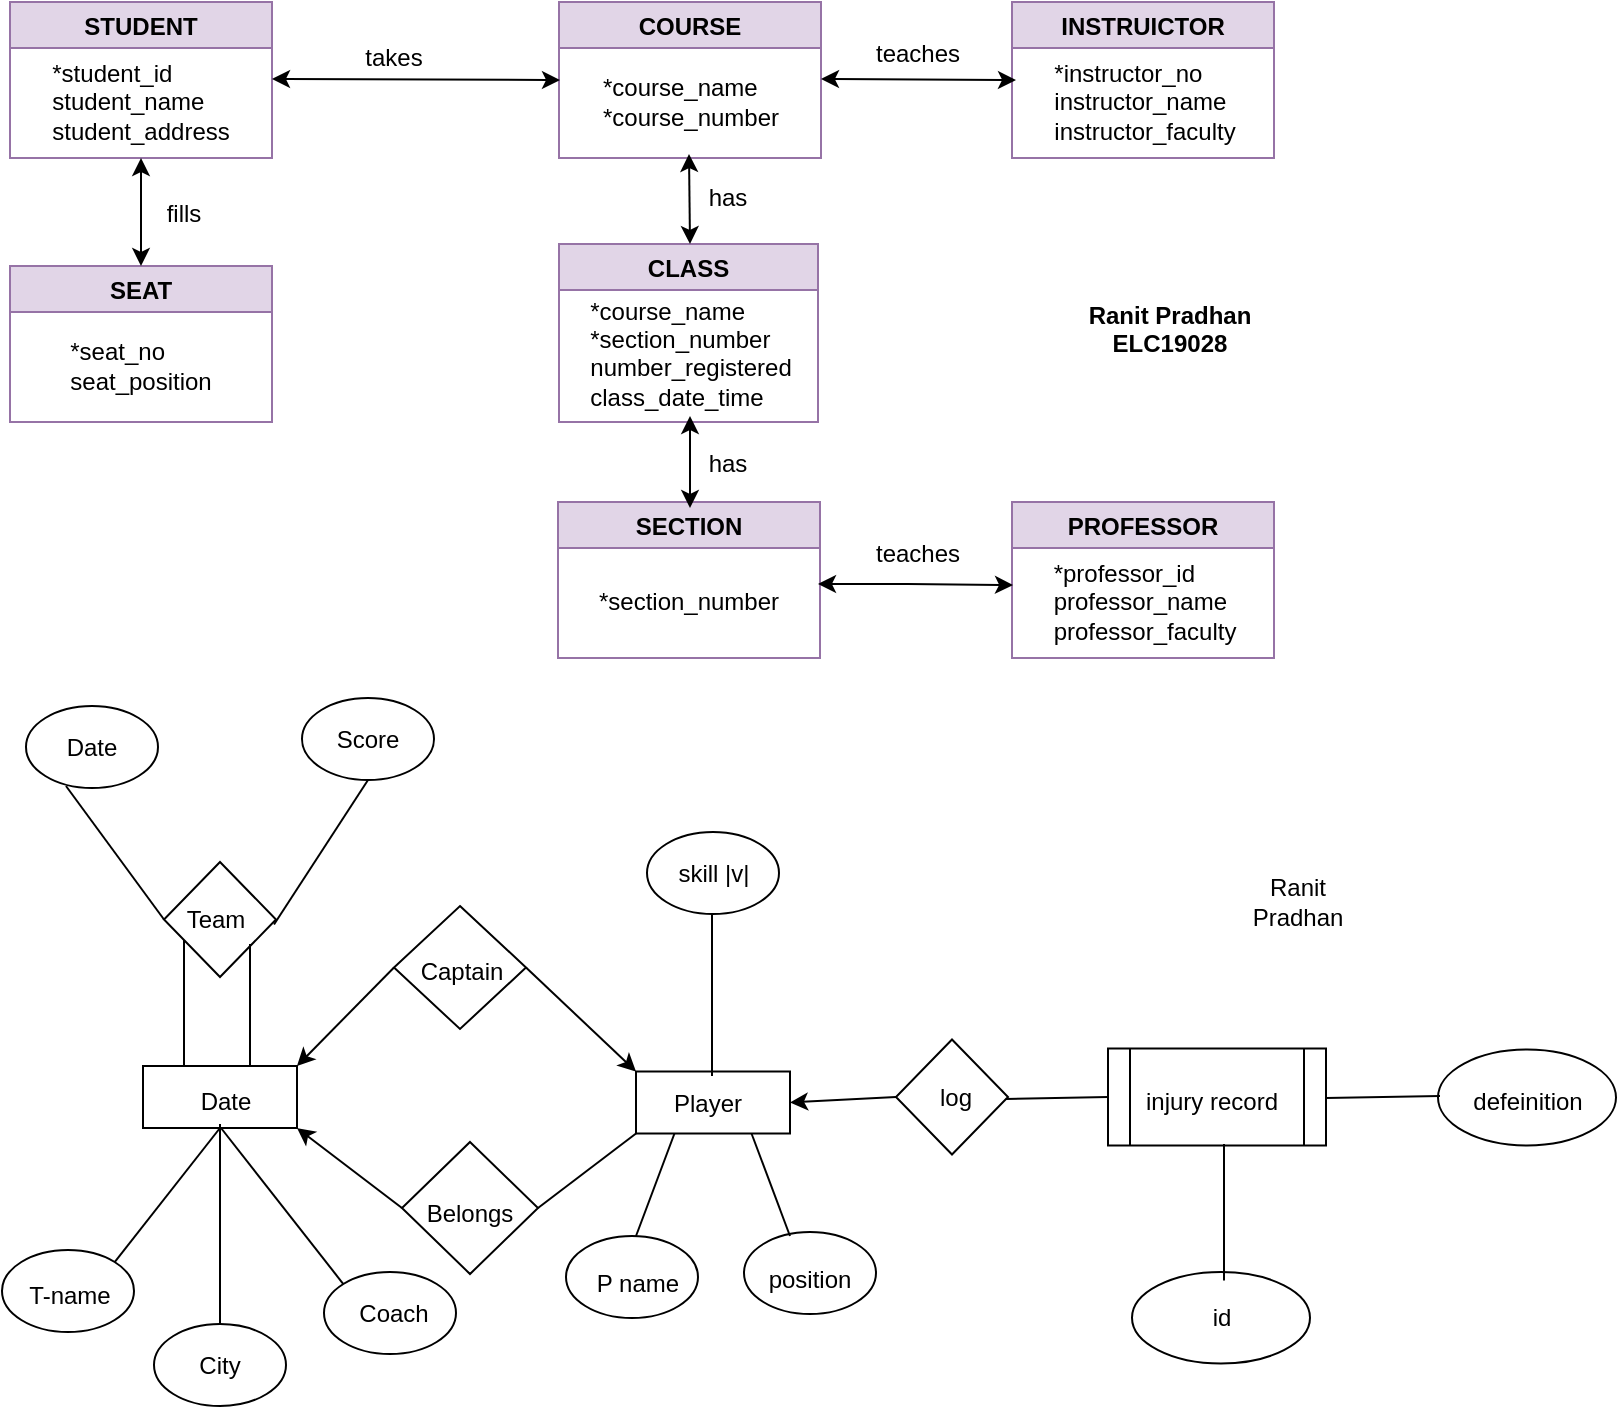 <mxfile version="16.5.6" type="github">
  <diagram id="NNdJHqBH9D12fwPxONFa" name="Page-1">
    <mxGraphModel dx="974" dy="551" grid="0" gridSize="10" guides="1" tooltips="1" connect="1" arrows="1" fold="1" page="1" pageScale="1" pageWidth="850" pageHeight="1100" math="0" shadow="0">
      <root>
        <mxCell id="0" />
        <mxCell id="1" parent="0" />
        <mxCell id="EjGBcRymK41cddXluUsa-5" value="STUDENT" style="swimlane;fillColor=#e1d5e7;strokeColor=#9673a6;" vertex="1" parent="1">
          <mxGeometry x="20" y="150" width="131" height="78" as="geometry" />
        </mxCell>
        <mxCell id="EjGBcRymK41cddXluUsa-6" value="&lt;div align=&quot;justify&quot;&gt;*student_id&lt;/div&gt;&lt;div align=&quot;justify&quot;&gt;student_name&lt;/div&gt;&lt;div align=&quot;justify&quot;&gt;student_address&lt;br&gt;&lt;/div&gt;" style="text;html=1;align=center;verticalAlign=middle;resizable=0;points=[];autosize=1;strokeColor=none;fillColor=none;" vertex="1" parent="EjGBcRymK41cddXluUsa-5">
          <mxGeometry x="16" y="27" width="98" height="46" as="geometry" />
        </mxCell>
        <mxCell id="EjGBcRymK41cddXluUsa-9" value="SEAT" style="swimlane;fillColor=#e1d5e7;strokeColor=#9673a6;" vertex="1" parent="1">
          <mxGeometry x="20" y="282" width="131" height="78" as="geometry" />
        </mxCell>
        <mxCell id="EjGBcRymK41cddXluUsa-10" value="&lt;div align=&quot;justify&quot;&gt;*seat_no&lt;/div&gt;&lt;div align=&quot;justify&quot;&gt;seat_position&lt;br&gt;&lt;/div&gt;" style="text;html=1;align=center;verticalAlign=middle;resizable=0;points=[];autosize=1;strokeColor=none;fillColor=none;" vertex="1" parent="EjGBcRymK41cddXluUsa-9">
          <mxGeometry x="25" y="34" width="80" height="32" as="geometry" />
        </mxCell>
        <mxCell id="EjGBcRymK41cddXluUsa-11" value="COURSE" style="swimlane;fillColor=#e1d5e7;strokeColor=#9673a6;" vertex="1" parent="1">
          <mxGeometry x="294.5" y="150" width="131" height="78" as="geometry" />
        </mxCell>
        <mxCell id="EjGBcRymK41cddXluUsa-12" value="&lt;div align=&quot;justify&quot;&gt;*course_name&lt;/div&gt;&lt;div align=&quot;justify&quot;&gt;*course_number&lt;br&gt;&lt;/div&gt;" style="text;html=1;align=center;verticalAlign=middle;resizable=0;points=[];autosize=1;strokeColor=none;fillColor=none;" vertex="1" parent="EjGBcRymK41cddXluUsa-11">
          <mxGeometry x="16" y="34" width="98" height="32" as="geometry" />
        </mxCell>
        <mxCell id="EjGBcRymK41cddXluUsa-13" value="CLASS" style="swimlane;fillColor=#e1d5e7;strokeColor=#9673a6;" vertex="1" parent="1">
          <mxGeometry x="294.5" y="271" width="129.5" height="89" as="geometry" />
        </mxCell>
        <mxCell id="EjGBcRymK41cddXluUsa-14" value="&lt;div align=&quot;justify&quot;&gt;*course_name&lt;/div&gt;&lt;div align=&quot;justify&quot;&gt;*section_number&lt;/div&gt;&lt;div align=&quot;justify&quot;&gt;number_registered&lt;/div&gt;&lt;div align=&quot;justify&quot;&gt;class_date_time&lt;br&gt;&lt;/div&gt;&lt;div align=&quot;justify&quot;&gt;&lt;br&gt;&lt;/div&gt;" style="text;html=1;align=center;verticalAlign=middle;resizable=0;points=[];autosize=1;strokeColor=none;fillColor=none;" vertex="1" parent="EjGBcRymK41cddXluUsa-13">
          <mxGeometry x="10" y="25" width="110" height="74" as="geometry" />
        </mxCell>
        <mxCell id="EjGBcRymK41cddXluUsa-15" value="SECTION" style="swimlane;fillColor=#e1d5e7;strokeColor=#9673a6;" vertex="1" parent="1">
          <mxGeometry x="294" y="400" width="131" height="78" as="geometry" />
        </mxCell>
        <mxCell id="EjGBcRymK41cddXluUsa-16" value="*section_number" style="text;html=1;align=center;verticalAlign=middle;resizable=0;points=[];autosize=1;strokeColor=none;fillColor=none;" vertex="1" parent="EjGBcRymK41cddXluUsa-15">
          <mxGeometry x="15" y="41" width="100" height="18" as="geometry" />
        </mxCell>
        <mxCell id="EjGBcRymK41cddXluUsa-17" value="INSTRUICTOR" style="swimlane;fillColor=#e1d5e7;strokeColor=#9673a6;startSize=23;" vertex="1" parent="1">
          <mxGeometry x="521" y="150" width="131" height="78" as="geometry" />
        </mxCell>
        <mxCell id="EjGBcRymK41cddXluUsa-18" value="&lt;div align=&quot;justify&quot;&gt;*instructor_no&lt;/div&gt;&lt;div align=&quot;justify&quot;&gt;instructor_name&lt;/div&gt;&lt;div align=&quot;justify&quot;&gt;&lt;div&gt;instructor_faculty&lt;/div&gt;&lt;/div&gt;" style="text;html=1;align=center;verticalAlign=middle;resizable=0;points=[];autosize=1;strokeColor=none;fillColor=none;" vertex="1" parent="EjGBcRymK41cddXluUsa-17">
          <mxGeometry x="15" y="27" width="101" height="46" as="geometry" />
        </mxCell>
        <mxCell id="EjGBcRymK41cddXluUsa-19" value="PROFESSOR" style="swimlane;fillColor=#e1d5e7;strokeColor=#9673a6;" vertex="1" parent="1">
          <mxGeometry x="521" y="400" width="131" height="78" as="geometry" />
        </mxCell>
        <mxCell id="EjGBcRymK41cddXluUsa-20" value="&lt;div align=&quot;justify&quot;&gt;*professor_id&lt;/div&gt;&lt;div align=&quot;justify&quot;&gt;professor_name&lt;/div&gt;&lt;div align=&quot;justify&quot;&gt;professor_faculty&lt;br&gt;&lt;/div&gt;" style="text;html=1;align=center;verticalAlign=middle;resizable=0;points=[];autosize=1;strokeColor=none;fillColor=none;" vertex="1" parent="EjGBcRymK41cddXluUsa-19">
          <mxGeometry x="15" y="27" width="101" height="46" as="geometry" />
        </mxCell>
        <mxCell id="EjGBcRymK41cddXluUsa-45" value="" style="endArrow=classic;startArrow=classic;html=1;rounded=0;shadow=0;sketch=0;entryX=0.5;entryY=1;entryDx=0;entryDy=0;exitX=0.5;exitY=0;exitDx=0;exitDy=0;" edge="1" parent="1" source="EjGBcRymK41cddXluUsa-9" target="EjGBcRymK41cddXluUsa-5">
          <mxGeometry width="50" height="50" relative="1" as="geometry">
            <mxPoint x="158" y="291" as="sourcePoint" />
            <mxPoint x="158" y="221" as="targetPoint" />
          </mxGeometry>
        </mxCell>
        <mxCell id="EjGBcRymK41cddXluUsa-46" value="" style="endArrow=classic;startArrow=classic;html=1;rounded=0;shadow=0;sketch=0;entryX=0.5;entryY=1;entryDx=0;entryDy=0;" edge="1" parent="1">
          <mxGeometry width="50" height="50" relative="1" as="geometry">
            <mxPoint x="295" y="189" as="sourcePoint" />
            <mxPoint x="151" y="188.5" as="targetPoint" />
            <Array as="points" />
          </mxGeometry>
        </mxCell>
        <mxCell id="EjGBcRymK41cddXluUsa-47" value="" style="endArrow=classic;startArrow=classic;html=1;rounded=0;shadow=0;sketch=0;entryX=0.5;entryY=1;entryDx=0;entryDy=0;" edge="1" parent="1">
          <mxGeometry width="50" height="50" relative="1" as="geometry">
            <mxPoint x="523" y="189" as="sourcePoint" />
            <mxPoint x="425.5" y="188.5" as="targetPoint" />
            <Array as="points" />
          </mxGeometry>
        </mxCell>
        <mxCell id="EjGBcRymK41cddXluUsa-48" value="" style="endArrow=classic;startArrow=classic;html=1;rounded=0;shadow=0;sketch=0;entryX=0.5;entryY=1;entryDx=0;entryDy=0;" edge="1" parent="1">
          <mxGeometry width="50" height="50" relative="1" as="geometry">
            <mxPoint x="360" y="271" as="sourcePoint" />
            <mxPoint x="359.5" y="226" as="targetPoint" />
          </mxGeometry>
        </mxCell>
        <mxCell id="EjGBcRymK41cddXluUsa-50" value="" style="endArrow=classic;startArrow=classic;html=1;rounded=0;shadow=0;sketch=0;" edge="1" parent="1">
          <mxGeometry width="50" height="50" relative="1" as="geometry">
            <mxPoint x="360" y="403" as="sourcePoint" />
            <mxPoint x="360" y="357" as="targetPoint" />
            <Array as="points">
              <mxPoint x="360" y="380" />
            </Array>
          </mxGeometry>
        </mxCell>
        <mxCell id="EjGBcRymK41cddXluUsa-51" value="" style="endArrow=classic;startArrow=classic;html=1;rounded=0;shadow=0;sketch=0;entryX=0.5;entryY=1;entryDx=0;entryDy=0;" edge="1" parent="1">
          <mxGeometry width="50" height="50" relative="1" as="geometry">
            <mxPoint x="521.5" y="441.5" as="sourcePoint" />
            <mxPoint x="424" y="441" as="targetPoint" />
            <Array as="points">
              <mxPoint x="469" y="441" />
            </Array>
          </mxGeometry>
        </mxCell>
        <mxCell id="EjGBcRymK41cddXluUsa-52" value="teaches" style="text;html=1;strokeColor=none;fillColor=none;align=center;verticalAlign=middle;whiteSpace=wrap;rounded=0;" vertex="1" parent="1">
          <mxGeometry x="444" y="411" width="60" height="30" as="geometry" />
        </mxCell>
        <mxCell id="EjGBcRymK41cddXluUsa-53" value="teaches" style="text;html=1;strokeColor=none;fillColor=none;align=center;verticalAlign=middle;whiteSpace=wrap;rounded=0;" vertex="1" parent="1">
          <mxGeometry x="444" y="161" width="60" height="30" as="geometry" />
        </mxCell>
        <mxCell id="EjGBcRymK41cddXluUsa-55" value="has" style="text;html=1;strokeColor=none;fillColor=none;align=center;verticalAlign=middle;whiteSpace=wrap;rounded=0;" vertex="1" parent="1">
          <mxGeometry x="349" y="366" width="60" height="30" as="geometry" />
        </mxCell>
        <mxCell id="EjGBcRymK41cddXluUsa-56" value="has" style="text;html=1;strokeColor=none;fillColor=none;align=center;verticalAlign=middle;whiteSpace=wrap;rounded=0;" vertex="1" parent="1">
          <mxGeometry x="349" y="233" width="60" height="30" as="geometry" />
        </mxCell>
        <mxCell id="EjGBcRymK41cddXluUsa-57" value="takes" style="text;html=1;strokeColor=none;fillColor=none;align=center;verticalAlign=middle;whiteSpace=wrap;rounded=0;" vertex="1" parent="1">
          <mxGeometry x="182" y="163" width="60" height="30" as="geometry" />
        </mxCell>
        <mxCell id="EjGBcRymK41cddXluUsa-58" value="fills" style="text;html=1;strokeColor=none;fillColor=none;align=center;verticalAlign=middle;whiteSpace=wrap;rounded=0;" vertex="1" parent="1">
          <mxGeometry x="77" y="241" width="60" height="30" as="geometry" />
        </mxCell>
        <mxCell id="EjGBcRymK41cddXluUsa-59" value="&lt;div&gt;&lt;b&gt;Ranit Pradhan&lt;/b&gt;&lt;/div&gt;&lt;div&gt;&lt;b&gt;ELC19028&lt;br&gt;&lt;/b&gt;&lt;/div&gt;&lt;div&gt;&lt;b&gt;&lt;br&gt;&lt;/b&gt;&lt;/div&gt;" style="text;html=1;strokeColor=none;fillColor=none;align=center;verticalAlign=middle;whiteSpace=wrap;rounded=0;" vertex="1" parent="1">
          <mxGeometry x="532" y="287.75" width="136" height="66.5" as="geometry" />
        </mxCell>
        <mxCell id="EjGBcRymK41cddXluUsa-60" value="" style="rounded=0;whiteSpace=wrap;html=1;gradientColor=none;" vertex="1" parent="1">
          <mxGeometry x="86.5" y="682" width="77" height="31" as="geometry" />
        </mxCell>
        <mxCell id="EjGBcRymK41cddXluUsa-61" value="" style="rounded=0;whiteSpace=wrap;html=1;gradientColor=none;" vertex="1" parent="1">
          <mxGeometry x="333" y="684.75" width="77" height="31" as="geometry" />
        </mxCell>
        <mxCell id="EjGBcRymK41cddXluUsa-95" style="edgeStyle=none;rounded=0;sketch=0;orthogonalLoop=1;jettySize=auto;html=1;exitX=0;exitY=0.5;exitDx=0;exitDy=0;entryX=1;entryY=0.5;entryDx=0;entryDy=0;shadow=0;" edge="1" parent="1" source="EjGBcRymK41cddXluUsa-63" target="EjGBcRymK41cddXluUsa-61">
          <mxGeometry relative="1" as="geometry" />
        </mxCell>
        <mxCell id="EjGBcRymK41cddXluUsa-63" value="" style="rhombus;whiteSpace=wrap;html=1;gradientColor=none;" vertex="1" parent="1">
          <mxGeometry x="463" y="668.75" width="56" height="57.5" as="geometry" />
        </mxCell>
        <mxCell id="EjGBcRymK41cddXluUsa-64" value="" style="shape=process;whiteSpace=wrap;html=1;backgroundOutline=1;gradientColor=none;" vertex="1" parent="1">
          <mxGeometry x="569" y="673.25" width="109" height="48.5" as="geometry" />
        </mxCell>
        <mxCell id="EjGBcRymK41cddXluUsa-65" value="" style="ellipse;whiteSpace=wrap;html=1;gradientColor=none;" vertex="1" parent="1">
          <mxGeometry x="734" y="673.75" width="89" height="48" as="geometry" />
        </mxCell>
        <mxCell id="EjGBcRymK41cddXluUsa-66" value="" style="ellipse;whiteSpace=wrap;html=1;gradientColor=none;" vertex="1" parent="1">
          <mxGeometry x="581" y="785" width="89" height="45.75" as="geometry" />
        </mxCell>
        <mxCell id="EjGBcRymK41cddXluUsa-68" value="" style="ellipse;whiteSpace=wrap;html=1;gradientColor=none;" vertex="1" parent="1">
          <mxGeometry x="16" y="774" width="66" height="41" as="geometry" />
        </mxCell>
        <mxCell id="EjGBcRymK41cddXluUsa-69" value="" style="ellipse;whiteSpace=wrap;html=1;gradientColor=none;" vertex="1" parent="1">
          <mxGeometry x="92" y="811" width="66" height="41" as="geometry" />
        </mxCell>
        <mxCell id="EjGBcRymK41cddXluUsa-70" value="" style="ellipse;whiteSpace=wrap;html=1;gradientColor=none;" vertex="1" parent="1">
          <mxGeometry x="177" y="785" width="66" height="41" as="geometry" />
        </mxCell>
        <mxCell id="EjGBcRymK41cddXluUsa-85" style="edgeStyle=none;rounded=0;sketch=0;orthogonalLoop=1;jettySize=auto;html=1;exitX=0;exitY=0.5;exitDx=0;exitDy=0;entryX=1;entryY=0;entryDx=0;entryDy=0;shadow=0;" edge="1" parent="1" source="EjGBcRymK41cddXluUsa-71" target="EjGBcRymK41cddXluUsa-60">
          <mxGeometry relative="1" as="geometry" />
        </mxCell>
        <mxCell id="EjGBcRymK41cddXluUsa-87" style="edgeStyle=none;rounded=0;sketch=0;orthogonalLoop=1;jettySize=auto;html=1;exitX=1;exitY=0.5;exitDx=0;exitDy=0;entryX=0;entryY=0;entryDx=0;entryDy=0;shadow=0;" edge="1" parent="1" source="EjGBcRymK41cddXluUsa-71" target="EjGBcRymK41cddXluUsa-61">
          <mxGeometry relative="1" as="geometry" />
        </mxCell>
        <mxCell id="EjGBcRymK41cddXluUsa-71" value="" style="rhombus;whiteSpace=wrap;html=1;gradientColor=none;" vertex="1" parent="1">
          <mxGeometry x="212" y="602" width="66" height="61.5" as="geometry" />
        </mxCell>
        <mxCell id="EjGBcRymK41cddXluUsa-86" style="edgeStyle=none;rounded=0;sketch=0;orthogonalLoop=1;jettySize=auto;html=1;exitX=0;exitY=0.5;exitDx=0;exitDy=0;entryX=1;entryY=1;entryDx=0;entryDy=0;shadow=0;" edge="1" parent="1" source="EjGBcRymK41cddXluUsa-72" target="EjGBcRymK41cddXluUsa-60">
          <mxGeometry relative="1" as="geometry" />
        </mxCell>
        <mxCell id="EjGBcRymK41cddXluUsa-72" value="" style="rhombus;whiteSpace=wrap;html=1;gradientColor=none;" vertex="1" parent="1">
          <mxGeometry x="216" y="720" width="68" height="66" as="geometry" />
        </mxCell>
        <mxCell id="EjGBcRymK41cddXluUsa-77" value="" style="endArrow=none;html=1;rounded=0;shadow=0;sketch=0;entryX=0;entryY=0;entryDx=0;entryDy=0;" edge="1" parent="1" target="EjGBcRymK41cddXluUsa-70">
          <mxGeometry width="50" height="50" relative="1" as="geometry">
            <mxPoint x="125.5" y="713" as="sourcePoint" />
            <mxPoint x="163.5" y="745.12" as="targetPoint" />
          </mxGeometry>
        </mxCell>
        <mxCell id="EjGBcRymK41cddXluUsa-78" value="" style="endArrow=none;html=1;rounded=0;shadow=0;sketch=0;exitX=0.5;exitY=0;exitDx=0;exitDy=0;" edge="1" parent="1" source="EjGBcRymK41cddXluUsa-69">
          <mxGeometry width="50" height="50" relative="1" as="geometry">
            <mxPoint x="124.5" y="780" as="sourcePoint" />
            <mxPoint x="125" y="711" as="targetPoint" />
          </mxGeometry>
        </mxCell>
        <mxCell id="EjGBcRymK41cddXluUsa-79" value="" style="endArrow=none;html=1;rounded=0;shadow=0;sketch=0;entryX=0.5;entryY=1;entryDx=0;entryDy=0;exitX=1;exitY=0;exitDx=0;exitDy=0;" edge="1" parent="1" source="EjGBcRymK41cddXluUsa-68" target="EjGBcRymK41cddXluUsa-60">
          <mxGeometry width="50" height="50" relative="1" as="geometry">
            <mxPoint x="55" y="720" as="sourcePoint" />
            <mxPoint x="115.879" y="798.184" as="targetPoint" />
          </mxGeometry>
        </mxCell>
        <mxCell id="EjGBcRymK41cddXluUsa-80" value="" style="rhombus;whiteSpace=wrap;html=1;gradientColor=none;" vertex="1" parent="1">
          <mxGeometry x="97" y="580" width="56" height="57.5" as="geometry" />
        </mxCell>
        <mxCell id="EjGBcRymK41cddXluUsa-83" value="" style="endArrow=none;html=1;rounded=0;shadow=0;sketch=0;" edge="1" parent="1">
          <mxGeometry width="50" height="50" relative="1" as="geometry">
            <mxPoint x="140" y="682" as="sourcePoint" />
            <mxPoint x="140" y="621" as="targetPoint" />
          </mxGeometry>
        </mxCell>
        <mxCell id="EjGBcRymK41cddXluUsa-84" value="" style="endArrow=none;html=1;rounded=0;shadow=0;sketch=0;" edge="1" parent="1">
          <mxGeometry width="50" height="50" relative="1" as="geometry">
            <mxPoint x="107" y="682" as="sourcePoint" />
            <mxPoint x="107" y="619" as="targetPoint" />
            <Array as="points" />
          </mxGeometry>
        </mxCell>
        <mxCell id="EjGBcRymK41cddXluUsa-88" value="" style="endArrow=none;html=1;rounded=0;shadow=0;sketch=0;entryX=0;entryY=1;entryDx=0;entryDy=0;exitX=1;exitY=0.5;exitDx=0;exitDy=0;" edge="1" parent="1" source="EjGBcRymK41cddXluUsa-72" target="EjGBcRymK41cddXluUsa-61">
          <mxGeometry width="50" height="50" relative="1" as="geometry">
            <mxPoint x="274" y="751" as="sourcePoint" />
            <mxPoint x="324" y="701" as="targetPoint" />
          </mxGeometry>
        </mxCell>
        <mxCell id="EjGBcRymK41cddXluUsa-89" value="" style="ellipse;whiteSpace=wrap;html=1;gradientColor=none;" vertex="1" parent="1">
          <mxGeometry x="387" y="765" width="66" height="41" as="geometry" />
        </mxCell>
        <mxCell id="EjGBcRymK41cddXluUsa-90" value="" style="ellipse;whiteSpace=wrap;html=1;gradientColor=none;" vertex="1" parent="1">
          <mxGeometry x="298" y="767" width="66" height="41" as="geometry" />
        </mxCell>
        <mxCell id="EjGBcRymK41cddXluUsa-91" value="" style="ellipse;whiteSpace=wrap;html=1;gradientColor=none;" vertex="1" parent="1">
          <mxGeometry x="338.5" y="565" width="66" height="41" as="geometry" />
        </mxCell>
        <mxCell id="EjGBcRymK41cddXluUsa-92" value="" style="endArrow=none;html=1;rounded=0;shadow=0;sketch=0;entryX=0.25;entryY=1;entryDx=0;entryDy=0;" edge="1" parent="1" target="EjGBcRymK41cddXluUsa-61">
          <mxGeometry width="50" height="50" relative="1" as="geometry">
            <mxPoint x="333" y="767" as="sourcePoint" />
            <mxPoint x="392" y="731.75" as="targetPoint" />
          </mxGeometry>
        </mxCell>
        <mxCell id="EjGBcRymK41cddXluUsa-93" value="" style="endArrow=none;html=1;rounded=0;shadow=0;sketch=0;entryX=0.75;entryY=1;entryDx=0;entryDy=0;" edge="1" parent="1" target="EjGBcRymK41cddXluUsa-61">
          <mxGeometry width="50" height="50" relative="1" as="geometry">
            <mxPoint x="410" y="767" as="sourcePoint" />
            <mxPoint x="429.25" y="715.75" as="targetPoint" />
          </mxGeometry>
        </mxCell>
        <mxCell id="EjGBcRymK41cddXluUsa-94" value="" style="endArrow=none;html=1;rounded=0;shadow=0;sketch=0;" edge="1" parent="1">
          <mxGeometry width="50" height="50" relative="1" as="geometry">
            <mxPoint x="371" y="687" as="sourcePoint" />
            <mxPoint x="371" y="606" as="targetPoint" />
          </mxGeometry>
        </mxCell>
        <mxCell id="EjGBcRymK41cddXluUsa-97" value="" style="endArrow=none;html=1;rounded=0;shadow=0;sketch=0;" edge="1" parent="1">
          <mxGeometry width="50" height="50" relative="1" as="geometry">
            <mxPoint x="627" y="789.25" as="sourcePoint" />
            <mxPoint x="627" y="721" as="targetPoint" />
          </mxGeometry>
        </mxCell>
        <mxCell id="EjGBcRymK41cddXluUsa-99" value="" style="endArrow=none;html=1;rounded=0;shadow=0;sketch=0;entryX=0;entryY=0.5;entryDx=0;entryDy=0;" edge="1" parent="1" target="EjGBcRymK41cddXluUsa-64">
          <mxGeometry width="50" height="50" relative="1" as="geometry">
            <mxPoint x="518" y="698.5" as="sourcePoint" />
            <mxPoint x="518" y="637.5" as="targetPoint" />
          </mxGeometry>
        </mxCell>
        <mxCell id="EjGBcRymK41cddXluUsa-100" value="" style="endArrow=none;html=1;rounded=0;shadow=0;sketch=0;" edge="1" parent="1">
          <mxGeometry width="50" height="50" relative="1" as="geometry">
            <mxPoint x="678" y="698" as="sourcePoint" />
            <mxPoint x="735" y="697" as="targetPoint" />
          </mxGeometry>
        </mxCell>
        <mxCell id="EjGBcRymK41cddXluUsa-101" value="" style="ellipse;whiteSpace=wrap;html=1;gradientColor=none;" vertex="1" parent="1">
          <mxGeometry x="28" y="502" width="66" height="41" as="geometry" />
        </mxCell>
        <mxCell id="EjGBcRymK41cddXluUsa-102" value="" style="ellipse;whiteSpace=wrap;html=1;gradientColor=none;" vertex="1" parent="1">
          <mxGeometry x="166" y="498" width="66" height="41" as="geometry" />
        </mxCell>
        <mxCell id="EjGBcRymK41cddXluUsa-104" value="" style="endArrow=none;html=1;rounded=0;shadow=0;sketch=0;entryX=0.5;entryY=1;entryDx=0;entryDy=0;" edge="1" parent="1" target="EjGBcRymK41cddXluUsa-102">
          <mxGeometry width="50" height="50" relative="1" as="geometry">
            <mxPoint x="152" y="611.25" as="sourcePoint" />
            <mxPoint x="152" y="543" as="targetPoint" />
          </mxGeometry>
        </mxCell>
        <mxCell id="EjGBcRymK41cddXluUsa-105" value="" style="endArrow=none;html=1;rounded=0;shadow=0;sketch=0;entryX=0;entryY=0.5;entryDx=0;entryDy=0;exitX=0.303;exitY=0.976;exitDx=0;exitDy=0;exitPerimeter=0;" edge="1" parent="1" source="EjGBcRymK41cddXluUsa-101" target="EjGBcRymK41cddXluUsa-80">
          <mxGeometry width="50" height="50" relative="1" as="geometry">
            <mxPoint x="50" y="678.25" as="sourcePoint" />
            <mxPoint x="97" y="606" as="targetPoint" />
          </mxGeometry>
        </mxCell>
        <mxCell id="EjGBcRymK41cddXluUsa-106" value="Team" style="text;html=1;strokeColor=none;fillColor=none;align=center;verticalAlign=middle;whiteSpace=wrap;rounded=0;" vertex="1" parent="1">
          <mxGeometry x="93" y="593.75" width="60" height="30" as="geometry" />
        </mxCell>
        <mxCell id="EjGBcRymK41cddXluUsa-107" value="Score" style="text;html=1;strokeColor=none;fillColor=none;align=center;verticalAlign=middle;whiteSpace=wrap;rounded=0;" vertex="1" parent="1">
          <mxGeometry x="169" y="503.5" width="60" height="30" as="geometry" />
        </mxCell>
        <mxCell id="EjGBcRymK41cddXluUsa-108" value="Date" style="text;html=1;strokeColor=none;fillColor=none;align=center;verticalAlign=middle;whiteSpace=wrap;rounded=0;" vertex="1" parent="1">
          <mxGeometry x="31" y="507.5" width="60" height="30" as="geometry" />
        </mxCell>
        <mxCell id="EjGBcRymK41cddXluUsa-109" value="skill |v|" style="text;html=1;strokeColor=none;fillColor=none;align=center;verticalAlign=middle;whiteSpace=wrap;rounded=0;" vertex="1" parent="1">
          <mxGeometry x="341.5" y="570.5" width="60" height="30" as="geometry" />
        </mxCell>
        <mxCell id="EjGBcRymK41cddXluUsa-110" value="Captain" style="text;html=1;strokeColor=none;fillColor=none;align=center;verticalAlign=middle;whiteSpace=wrap;rounded=0;" vertex="1" parent="1">
          <mxGeometry x="216" y="619.75" width="60" height="30" as="geometry" />
        </mxCell>
        <mxCell id="EjGBcRymK41cddXluUsa-111" value="Belongs" style="text;html=1;strokeColor=none;fillColor=none;align=center;verticalAlign=middle;whiteSpace=wrap;rounded=0;" vertex="1" parent="1">
          <mxGeometry x="220" y="741" width="60" height="30" as="geometry" />
        </mxCell>
        <mxCell id="EjGBcRymK41cddXluUsa-112" value="T-name" style="text;html=1;strokeColor=none;fillColor=none;align=center;verticalAlign=middle;whiteSpace=wrap;rounded=0;" vertex="1" parent="1">
          <mxGeometry x="20" y="782" width="60" height="30" as="geometry" />
        </mxCell>
        <mxCell id="EjGBcRymK41cddXluUsa-113" value="City" style="text;html=1;strokeColor=none;fillColor=none;align=center;verticalAlign=middle;whiteSpace=wrap;rounded=0;" vertex="1" parent="1">
          <mxGeometry x="95" y="816.5" width="60" height="30" as="geometry" />
        </mxCell>
        <mxCell id="EjGBcRymK41cddXluUsa-114" value="Coach" style="text;html=1;strokeColor=none;fillColor=none;align=center;verticalAlign=middle;whiteSpace=wrap;rounded=0;" vertex="1" parent="1">
          <mxGeometry x="182" y="790.5" width="60" height="30" as="geometry" />
        </mxCell>
        <mxCell id="EjGBcRymK41cddXluUsa-115" value="P name" style="text;html=1;strokeColor=none;fillColor=none;align=center;verticalAlign=middle;whiteSpace=wrap;rounded=0;" vertex="1" parent="1">
          <mxGeometry x="304" y="776" width="60" height="30" as="geometry" />
        </mxCell>
        <mxCell id="EjGBcRymK41cddXluUsa-116" value="position" style="text;html=1;strokeColor=none;fillColor=none;align=center;verticalAlign=middle;whiteSpace=wrap;rounded=0;" vertex="1" parent="1">
          <mxGeometry x="390" y="774" width="60" height="30" as="geometry" />
        </mxCell>
        <mxCell id="EjGBcRymK41cddXluUsa-117" value="Date" style="text;html=1;strokeColor=none;fillColor=none;align=center;verticalAlign=middle;whiteSpace=wrap;rounded=0;" vertex="1" parent="1">
          <mxGeometry x="98" y="685.25" width="60" height="30" as="geometry" />
        </mxCell>
        <mxCell id="EjGBcRymK41cddXluUsa-118" value="Player" style="text;html=1;strokeColor=none;fillColor=none;align=center;verticalAlign=middle;whiteSpace=wrap;rounded=0;" vertex="1" parent="1">
          <mxGeometry x="338.5" y="685.75" width="60" height="30" as="geometry" />
        </mxCell>
        <mxCell id="EjGBcRymK41cddXluUsa-119" value="log" style="text;html=1;strokeColor=none;fillColor=none;align=center;verticalAlign=middle;whiteSpace=wrap;rounded=0;" vertex="1" parent="1">
          <mxGeometry x="463" y="682.75" width="60" height="30" as="geometry" />
        </mxCell>
        <mxCell id="EjGBcRymK41cddXluUsa-120" value="injury record" style="text;html=1;strokeColor=none;fillColor=none;align=center;verticalAlign=middle;whiteSpace=wrap;rounded=0;" vertex="1" parent="1">
          <mxGeometry x="581" y="685.25" width="80" height="30" as="geometry" />
        </mxCell>
        <mxCell id="EjGBcRymK41cddXluUsa-121" value="id" style="text;html=1;strokeColor=none;fillColor=none;align=center;verticalAlign=middle;whiteSpace=wrap;rounded=0;" vertex="1" parent="1">
          <mxGeometry x="595.5" y="792.88" width="60" height="30" as="geometry" />
        </mxCell>
        <mxCell id="EjGBcRymK41cddXluUsa-122" value="defeinition" style="text;html=1;strokeColor=none;fillColor=none;align=center;verticalAlign=middle;whiteSpace=wrap;rounded=0;" vertex="1" parent="1">
          <mxGeometry x="748.5" y="685.25" width="60" height="30" as="geometry" />
        </mxCell>
        <mxCell id="EjGBcRymK41cddXluUsa-125" value="Ranit Pradhan" style="text;html=1;strokeColor=none;fillColor=none;align=center;verticalAlign=middle;whiteSpace=wrap;rounded=0;" vertex="1" parent="1">
          <mxGeometry x="634" y="585" width="60" height="30" as="geometry" />
        </mxCell>
      </root>
    </mxGraphModel>
  </diagram>
</mxfile>
